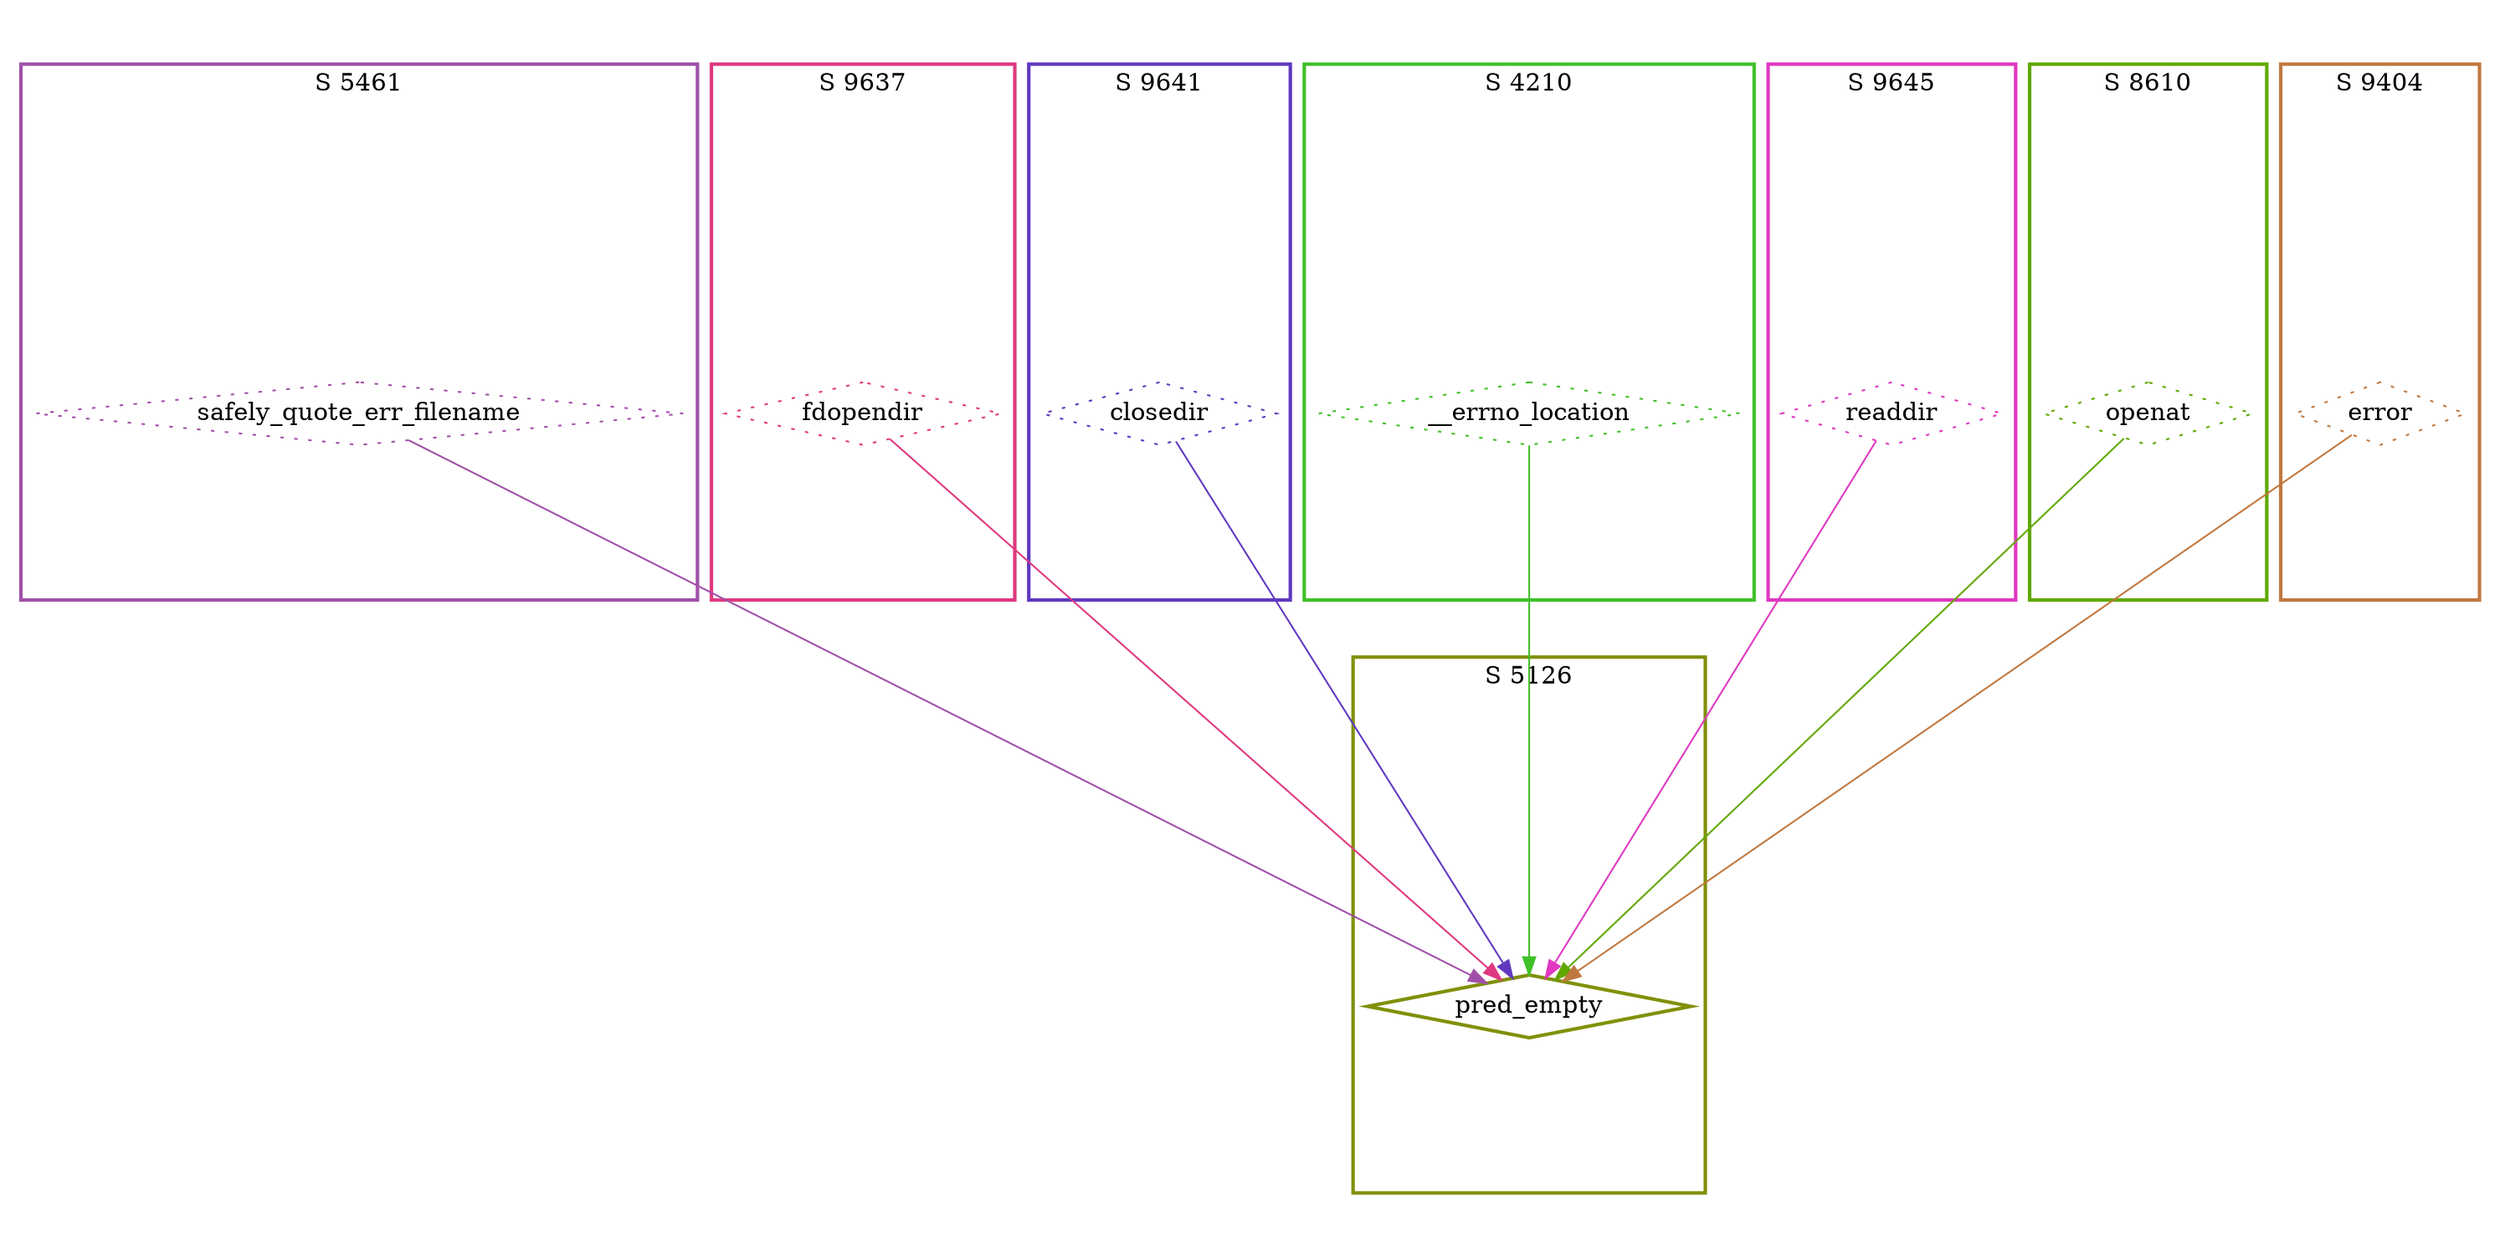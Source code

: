 digraph G {
  ratio=0.500000;
  "UV safely_quote_err_filename (5461)" [shape=diamond,
                                         label="safely_quote_err_filename",
                                         color="#A050A8", style=dotted];
  "UV fdopendir (9637)" [shape=diamond, label="fdopendir", color="#E03880",
                         style=dotted];
  "UV closedir (9641)" [shape=diamond, label="closedir", color="#6038C0",
                        style=dotted];
  "UV __errno_location (4210)" [shape=diamond, label="__errno_location",
                                color="#40C028", style=dotted];
  "UV readdir (9645)" [shape=diamond, label="readdir", color="#E038C0",
                       style=dotted];
  "UV openat (8610)" [shape=diamond, label="openat", color="#60A800",
                      style=dotted];
  "UV pred_empty (5126)" [shape=diamond, label="pred_empty", color="#809008",
                          style=bold];
  "UV error (9404)" [shape=diamond, label="error", color="#C07840",
                     style=dotted];
  
  subgraph cluster_4210 { label="S 4210";
    color="#40C028";
    style=bold;
    "UV __errno_location (4210)"; };
  subgraph cluster_9637 { label="S 9637";
    color="#E03880";
    style=bold;
    "UV fdopendir (9637)"; };
  subgraph cluster_9404 { label="S 9404";
    color="#C07840";
    style=bold;
    "UV error (9404)"; };
  subgraph cluster_9645 { label="S 9645";
    color="#E038C0";
    style=bold;
    "UV readdir (9645)"; };
  subgraph cluster_8610 { label="S 8610";
    color="#60A800";
    style=bold;
    "UV openat (8610)"; };
  subgraph cluster_5461 { label="S 5461";
    color="#A050A8";
    style=bold;
    "UV safely_quote_err_filename (5461)"; };
  subgraph cluster_5126 { label="S 5126";
    color="#809008";
    style=bold;
    "UV pred_empty (5126)"; };
  subgraph cluster_9641 { label="S 9641";
    color="#6038C0";
    style=bold;
    "UV closedir (9641)"; };
  
  "UV safely_quote_err_filename (5461)" -> "UV pred_empty (5126)" [color="#A050A8"];
  "UV fdopendir (9637)" -> "UV pred_empty (5126)" [color="#E03880"];
  "UV closedir (9641)" -> "UV pred_empty (5126)" [color="#6038C0"];
  "UV __errno_location (4210)" -> "UV pred_empty (5126)" [color="#40C028"];
  "UV readdir (9645)" -> "UV pred_empty (5126)" [color="#E038C0"];
  "UV openat (8610)" -> "UV pred_empty (5126)" [color="#60A800"];
  "UV error (9404)" -> "UV pred_empty (5126)" [color="#C07840"];
  
  }